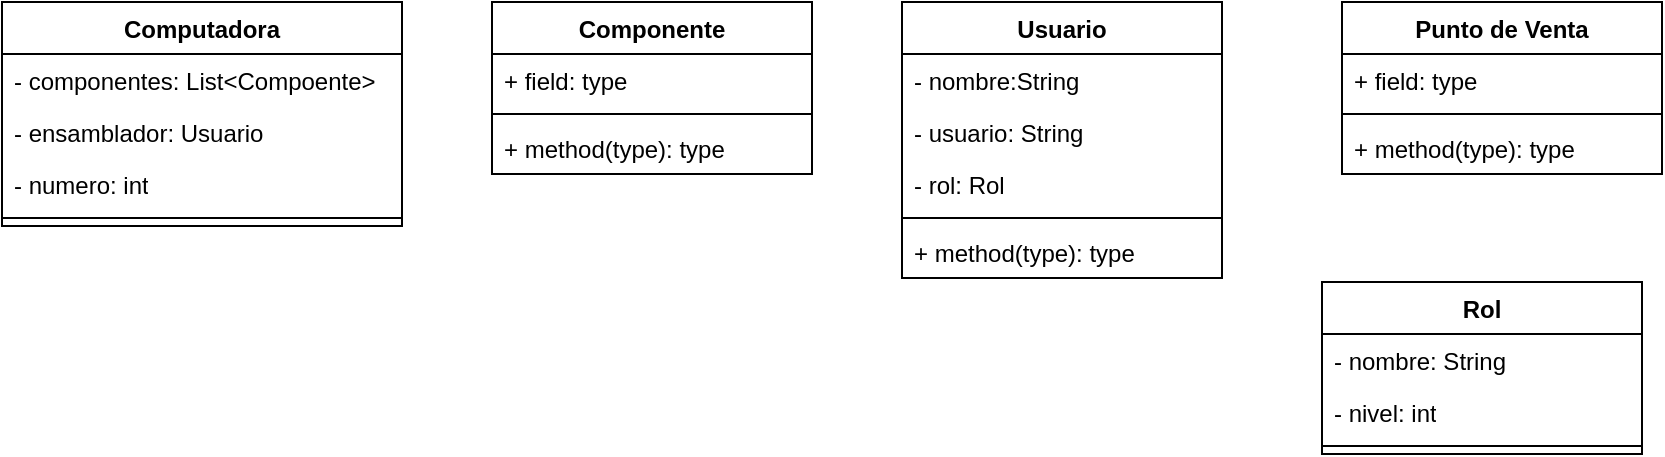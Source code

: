 <mxfile version="26.0.13" pages="2">
  <diagram name="Page-1" id="vQM1dMcMp_MvwlvVgjjf">
    <mxGraphModel dx="1039" dy="513" grid="1" gridSize="10" guides="1" tooltips="1" connect="1" arrows="1" fold="1" page="1" pageScale="1" pageWidth="850" pageHeight="1100" math="0" shadow="0">
      <root>
        <mxCell id="0" />
        <mxCell id="1" parent="0" />
        <mxCell id="OV8zz82Xh7h7qym-2DyT-1" value="Computadora" style="swimlane;fontStyle=1;align=center;verticalAlign=top;childLayout=stackLayout;horizontal=1;startSize=26;horizontalStack=0;resizeParent=1;resizeParentMax=0;resizeLast=0;collapsible=1;marginBottom=0;whiteSpace=wrap;html=1;" vertex="1" parent="1">
          <mxGeometry x="20" y="160" width="200" height="112" as="geometry" />
        </mxCell>
        <mxCell id="OV8zz82Xh7h7qym-2DyT-2" value="- componentes: List&amp;lt;Compoente&amp;gt;" style="text;strokeColor=none;fillColor=none;align=left;verticalAlign=top;spacingLeft=4;spacingRight=4;overflow=hidden;rotatable=0;points=[[0,0.5],[1,0.5]];portConstraint=eastwest;whiteSpace=wrap;html=1;" vertex="1" parent="OV8zz82Xh7h7qym-2DyT-1">
          <mxGeometry y="26" width="200" height="26" as="geometry" />
        </mxCell>
        <mxCell id="OV8zz82Xh7h7qym-2DyT-17" value="- ensamblador: Usuario" style="text;strokeColor=none;fillColor=none;align=left;verticalAlign=top;spacingLeft=4;spacingRight=4;overflow=hidden;rotatable=0;points=[[0,0.5],[1,0.5]];portConstraint=eastwest;whiteSpace=wrap;html=1;" vertex="1" parent="OV8zz82Xh7h7qym-2DyT-1">
          <mxGeometry y="52" width="200" height="26" as="geometry" />
        </mxCell>
        <mxCell id="OV8zz82Xh7h7qym-2DyT-24" value="- numero: int" style="text;strokeColor=none;fillColor=none;align=left;verticalAlign=top;spacingLeft=4;spacingRight=4;overflow=hidden;rotatable=0;points=[[0,0.5],[1,0.5]];portConstraint=eastwest;whiteSpace=wrap;html=1;" vertex="1" parent="OV8zz82Xh7h7qym-2DyT-1">
          <mxGeometry y="78" width="200" height="26" as="geometry" />
        </mxCell>
        <mxCell id="OV8zz82Xh7h7qym-2DyT-3" value="" style="line;strokeWidth=1;fillColor=none;align=left;verticalAlign=middle;spacingTop=-1;spacingLeft=3;spacingRight=3;rotatable=0;labelPosition=right;points=[];portConstraint=eastwest;strokeColor=inherit;" vertex="1" parent="OV8zz82Xh7h7qym-2DyT-1">
          <mxGeometry y="104" width="200" height="8" as="geometry" />
        </mxCell>
        <mxCell id="OV8zz82Xh7h7qym-2DyT-5" value="Componente" style="swimlane;fontStyle=1;align=center;verticalAlign=top;childLayout=stackLayout;horizontal=1;startSize=26;horizontalStack=0;resizeParent=1;resizeParentMax=0;resizeLast=0;collapsible=1;marginBottom=0;whiteSpace=wrap;html=1;" vertex="1" parent="1">
          <mxGeometry x="265" y="160" width="160" height="86" as="geometry" />
        </mxCell>
        <mxCell id="OV8zz82Xh7h7qym-2DyT-6" value="+ field: type" style="text;strokeColor=none;fillColor=none;align=left;verticalAlign=top;spacingLeft=4;spacingRight=4;overflow=hidden;rotatable=0;points=[[0,0.5],[1,0.5]];portConstraint=eastwest;whiteSpace=wrap;html=1;" vertex="1" parent="OV8zz82Xh7h7qym-2DyT-5">
          <mxGeometry y="26" width="160" height="26" as="geometry" />
        </mxCell>
        <mxCell id="OV8zz82Xh7h7qym-2DyT-7" value="" style="line;strokeWidth=1;fillColor=none;align=left;verticalAlign=middle;spacingTop=-1;spacingLeft=3;spacingRight=3;rotatable=0;labelPosition=right;points=[];portConstraint=eastwest;strokeColor=inherit;" vertex="1" parent="OV8zz82Xh7h7qym-2DyT-5">
          <mxGeometry y="52" width="160" height="8" as="geometry" />
        </mxCell>
        <mxCell id="OV8zz82Xh7h7qym-2DyT-8" value="+ method(type): type" style="text;strokeColor=none;fillColor=none;align=left;verticalAlign=top;spacingLeft=4;spacingRight=4;overflow=hidden;rotatable=0;points=[[0,0.5],[1,0.5]];portConstraint=eastwest;whiteSpace=wrap;html=1;" vertex="1" parent="OV8zz82Xh7h7qym-2DyT-5">
          <mxGeometry y="60" width="160" height="26" as="geometry" />
        </mxCell>
        <mxCell id="OV8zz82Xh7h7qym-2DyT-9" value="Usuario" style="swimlane;fontStyle=1;align=center;verticalAlign=top;childLayout=stackLayout;horizontal=1;startSize=26;horizontalStack=0;resizeParent=1;resizeParentMax=0;resizeLast=0;collapsible=1;marginBottom=0;whiteSpace=wrap;html=1;" vertex="1" parent="1">
          <mxGeometry x="470" y="160" width="160" height="138" as="geometry" />
        </mxCell>
        <mxCell id="OV8zz82Xh7h7qym-2DyT-10" value="- nombre:String" style="text;strokeColor=none;fillColor=none;align=left;verticalAlign=top;spacingLeft=4;spacingRight=4;overflow=hidden;rotatable=0;points=[[0,0.5],[1,0.5]];portConstraint=eastwest;whiteSpace=wrap;html=1;" vertex="1" parent="OV8zz82Xh7h7qym-2DyT-9">
          <mxGeometry y="26" width="160" height="26" as="geometry" />
        </mxCell>
        <mxCell id="OV8zz82Xh7h7qym-2DyT-18" value="- usuario: String" style="text;strokeColor=none;fillColor=none;align=left;verticalAlign=top;spacingLeft=4;spacingRight=4;overflow=hidden;rotatable=0;points=[[0,0.5],[1,0.5]];portConstraint=eastwest;whiteSpace=wrap;html=1;" vertex="1" parent="OV8zz82Xh7h7qym-2DyT-9">
          <mxGeometry y="52" width="160" height="26" as="geometry" />
        </mxCell>
        <mxCell id="OV8zz82Xh7h7qym-2DyT-19" value="- rol: Rol" style="text;strokeColor=none;fillColor=none;align=left;verticalAlign=top;spacingLeft=4;spacingRight=4;overflow=hidden;rotatable=0;points=[[0,0.5],[1,0.5]];portConstraint=eastwest;whiteSpace=wrap;html=1;" vertex="1" parent="OV8zz82Xh7h7qym-2DyT-9">
          <mxGeometry y="78" width="160" height="26" as="geometry" />
        </mxCell>
        <mxCell id="OV8zz82Xh7h7qym-2DyT-11" value="" style="line;strokeWidth=1;fillColor=none;align=left;verticalAlign=middle;spacingTop=-1;spacingLeft=3;spacingRight=3;rotatable=0;labelPosition=right;points=[];portConstraint=eastwest;strokeColor=inherit;" vertex="1" parent="OV8zz82Xh7h7qym-2DyT-9">
          <mxGeometry y="104" width="160" height="8" as="geometry" />
        </mxCell>
        <mxCell id="OV8zz82Xh7h7qym-2DyT-12" value="+ method(type): type" style="text;strokeColor=none;fillColor=none;align=left;verticalAlign=top;spacingLeft=4;spacingRight=4;overflow=hidden;rotatable=0;points=[[0,0.5],[1,0.5]];portConstraint=eastwest;whiteSpace=wrap;html=1;" vertex="1" parent="OV8zz82Xh7h7qym-2DyT-9">
          <mxGeometry y="112" width="160" height="26" as="geometry" />
        </mxCell>
        <mxCell id="OV8zz82Xh7h7qym-2DyT-13" value="Punto de Venta" style="swimlane;fontStyle=1;align=center;verticalAlign=top;childLayout=stackLayout;horizontal=1;startSize=26;horizontalStack=0;resizeParent=1;resizeParentMax=0;resizeLast=0;collapsible=1;marginBottom=0;whiteSpace=wrap;html=1;" vertex="1" parent="1">
          <mxGeometry x="690" y="160" width="160" height="86" as="geometry" />
        </mxCell>
        <mxCell id="OV8zz82Xh7h7qym-2DyT-14" value="+ field: type" style="text;strokeColor=none;fillColor=none;align=left;verticalAlign=top;spacingLeft=4;spacingRight=4;overflow=hidden;rotatable=0;points=[[0,0.5],[1,0.5]];portConstraint=eastwest;whiteSpace=wrap;html=1;" vertex="1" parent="OV8zz82Xh7h7qym-2DyT-13">
          <mxGeometry y="26" width="160" height="26" as="geometry" />
        </mxCell>
        <mxCell id="OV8zz82Xh7h7qym-2DyT-15" value="" style="line;strokeWidth=1;fillColor=none;align=left;verticalAlign=middle;spacingTop=-1;spacingLeft=3;spacingRight=3;rotatable=0;labelPosition=right;points=[];portConstraint=eastwest;strokeColor=inherit;" vertex="1" parent="OV8zz82Xh7h7qym-2DyT-13">
          <mxGeometry y="52" width="160" height="8" as="geometry" />
        </mxCell>
        <mxCell id="OV8zz82Xh7h7qym-2DyT-16" value="+ method(type): type" style="text;strokeColor=none;fillColor=none;align=left;verticalAlign=top;spacingLeft=4;spacingRight=4;overflow=hidden;rotatable=0;points=[[0,0.5],[1,0.5]];portConstraint=eastwest;whiteSpace=wrap;html=1;" vertex="1" parent="OV8zz82Xh7h7qym-2DyT-13">
          <mxGeometry y="60" width="160" height="26" as="geometry" />
        </mxCell>
        <mxCell id="OV8zz82Xh7h7qym-2DyT-20" value="Rol" style="swimlane;fontStyle=1;align=center;verticalAlign=top;childLayout=stackLayout;horizontal=1;startSize=26;horizontalStack=0;resizeParent=1;resizeParentMax=0;resizeLast=0;collapsible=1;marginBottom=0;whiteSpace=wrap;html=1;" vertex="1" parent="1">
          <mxGeometry x="680" y="300" width="160" height="86" as="geometry" />
        </mxCell>
        <mxCell id="OV8zz82Xh7h7qym-2DyT-21" value="- nombre: String" style="text;strokeColor=none;fillColor=none;align=left;verticalAlign=top;spacingLeft=4;spacingRight=4;overflow=hidden;rotatable=0;points=[[0,0.5],[1,0.5]];portConstraint=eastwest;whiteSpace=wrap;html=1;" vertex="1" parent="OV8zz82Xh7h7qym-2DyT-20">
          <mxGeometry y="26" width="160" height="26" as="geometry" />
        </mxCell>
        <mxCell id="OV8zz82Xh7h7qym-2DyT-23" value="- nivel: int" style="text;strokeColor=none;fillColor=none;align=left;verticalAlign=top;spacingLeft=4;spacingRight=4;overflow=hidden;rotatable=0;points=[[0,0.5],[1,0.5]];portConstraint=eastwest;whiteSpace=wrap;html=1;" vertex="1" parent="OV8zz82Xh7h7qym-2DyT-20">
          <mxGeometry y="52" width="160" height="26" as="geometry" />
        </mxCell>
        <mxCell id="OV8zz82Xh7h7qym-2DyT-22" value="" style="line;strokeWidth=1;fillColor=none;align=left;verticalAlign=middle;spacingTop=-1;spacingLeft=3;spacingRight=3;rotatable=0;labelPosition=right;points=[];portConstraint=eastwest;strokeColor=inherit;" vertex="1" parent="OV8zz82Xh7h7qym-2DyT-20">
          <mxGeometry y="78" width="160" height="8" as="geometry" />
        </mxCell>
      </root>
    </mxGraphModel>
  </diagram>
  <diagram id="b5aYoaLsboa2oMYpeHt_" name="Page-2">
    <mxGraphModel dx="2334" dy="779" grid="1" gridSize="10" guides="1" tooltips="1" connect="1" arrows="1" fold="1" page="1" pageScale="1" pageWidth="850" pageHeight="1100" math="0" shadow="0">
      <root>
        <mxCell id="0" />
        <mxCell id="1" parent="0" />
        <mxCell id="pqRXHCaq6eYbeY7qeOLE-47" style="edgeStyle=none;shape=connector;rounded=0;orthogonalLoop=1;jettySize=auto;html=1;strokeColor=default;align=center;verticalAlign=middle;fontFamily=Helvetica;fontSize=11;fontColor=default;labelBackgroundColor=default;startFill=0;endArrow=none;" edge="1" parent="1" source="jZJPmKeAmW9MTYBugnMh-2" target="pqRXHCaq6eYbeY7qeOLE-5">
          <mxGeometry relative="1" as="geometry" />
        </mxCell>
        <mxCell id="jZJPmKeAmW9MTYBugnMh-2" value="piezas" style="whiteSpace=wrap;html=1;align=center;" vertex="1" parent="1">
          <mxGeometry x="-220" y="160" width="100" height="40" as="geometry" />
        </mxCell>
        <mxCell id="PHtaCudt1GkWqmcpYVaI-1" value="usuarios" style="whiteSpace=wrap;html=1;align=center;" vertex="1" parent="1">
          <mxGeometry x="-30" y="445" width="100" height="40" as="geometry" />
        </mxCell>
        <mxCell id="pqRXHCaq6eYbeY7qeOLE-4" value="computadoras" style="whiteSpace=wrap;html=1;align=center;" vertex="1" parent="1">
          <mxGeometry x="690.21" y="490" width="100" height="40" as="geometry" />
        </mxCell>
        <mxCell id="pqRXHCaq6eYbeY7qeOLE-5" value="ensamble_piezas" style="shape=associativeEntity;whiteSpace=wrap;html=1;align=center;" vertex="1" parent="1">
          <mxGeometry x="209.59" y="150" width="140" height="60" as="geometry" />
        </mxCell>
        <mxCell id="pqRXHCaq6eYbeY7qeOLE-10" style="shape=connector;rounded=0;orthogonalLoop=1;jettySize=auto;html=1;strokeColor=default;align=center;verticalAlign=middle;fontFamily=Helvetica;fontSize=11;fontColor=default;labelBackgroundColor=default;startFill=0;endArrow=none;" edge="1" parent="1" source="pqRXHCaq6eYbeY7qeOLE-14" target="jZJPmKeAmW9MTYBugnMh-2">
          <mxGeometry relative="1" as="geometry">
            <mxPoint x="-272.55" y="216.749" as="sourcePoint" />
          </mxGeometry>
        </mxCell>
        <mxCell id="pqRXHCaq6eYbeY7qeOLE-14" value="nombre" style="ellipse;whiteSpace=wrap;html=1;align=center;fontStyle=4;fontFamily=Helvetica;fontSize=11;fontColor=default;labelBackgroundColor=default;" vertex="1" parent="1">
          <mxGeometry x="-320" y="230" width="100" height="40" as="geometry" />
        </mxCell>
        <mxCell id="pqRXHCaq6eYbeY7qeOLE-20" style="edgeStyle=none;shape=connector;rounded=0;orthogonalLoop=1;jettySize=auto;html=1;strokeColor=default;align=center;verticalAlign=middle;fontFamily=Helvetica;fontSize=11;fontColor=default;labelBackgroundColor=default;startFill=0;endArrow=none;" edge="1" parent="1" source="pqRXHCaq6eYbeY7qeOLE-16" target="jZJPmKeAmW9MTYBugnMh-2">
          <mxGeometry relative="1" as="geometry" />
        </mxCell>
        <mxCell id="pqRXHCaq6eYbeY7qeOLE-16" value="stock" style="ellipse;whiteSpace=wrap;html=1;align=center;fontFamily=Helvetica;fontSize=11;fontColor=default;labelBackgroundColor=default;" vertex="1" parent="1">
          <mxGeometry x="-100" y="230" width="100" height="40" as="geometry" />
        </mxCell>
        <mxCell id="pqRXHCaq6eYbeY7qeOLE-19" style="edgeStyle=none;shape=connector;rounded=0;orthogonalLoop=1;jettySize=auto;html=1;strokeColor=default;align=center;verticalAlign=middle;fontFamily=Helvetica;fontSize=11;fontColor=default;labelBackgroundColor=default;startFill=0;endArrow=none;" edge="1" parent="1" source="pqRXHCaq6eYbeY7qeOLE-17" target="jZJPmKeAmW9MTYBugnMh-2">
          <mxGeometry relative="1" as="geometry" />
        </mxCell>
        <mxCell id="pqRXHCaq6eYbeY7qeOLE-17" value="costo_unitario" style="ellipse;whiteSpace=wrap;html=1;align=center;fontFamily=Helvetica;fontSize=11;fontColor=default;labelBackgroundColor=default;" vertex="1" parent="1">
          <mxGeometry x="-220" y="250" width="100" height="40" as="geometry" />
        </mxCell>
        <mxCell id="pqRXHCaq6eYbeY7qeOLE-22" style="edgeStyle=none;shape=connector;rounded=0;orthogonalLoop=1;jettySize=auto;html=1;strokeColor=default;align=center;verticalAlign=middle;fontFamily=Helvetica;fontSize=11;fontColor=default;labelBackgroundColor=default;startFill=0;endArrow=none;" edge="1" parent="1" source="pqRXHCaq6eYbeY7qeOLE-21" target="pqRXHCaq6eYbeY7qeOLE-5">
          <mxGeometry relative="1" as="geometry">
            <mxPoint x="119.997" y="264.124" as="sourcePoint" />
          </mxGeometry>
        </mxCell>
        <mxCell id="pqRXHCaq6eYbeY7qeOLE-21" value="id" style="ellipse;whiteSpace=wrap;html=1;align=center;fontStyle=4;fontFamily=Helvetica;fontSize=11;fontColor=default;labelBackgroundColor=default;" vertex="1" parent="1">
          <mxGeometry x="70" y="200" width="100" height="40" as="geometry" />
        </mxCell>
        <mxCell id="pqRXHCaq6eYbeY7qeOLE-26" style="edgeStyle=none;shape=connector;rounded=0;orthogonalLoop=1;jettySize=auto;html=1;strokeColor=default;align=center;verticalAlign=middle;fontFamily=Helvetica;fontSize=11;fontColor=default;labelBackgroundColor=default;startFill=0;endArrow=none;" edge="1" parent="1" source="pqRXHCaq6eYbeY7qeOLE-23" target="pqRXHCaq6eYbeY7qeOLE-5">
          <mxGeometry relative="1" as="geometry" />
        </mxCell>
        <mxCell id="pqRXHCaq6eYbeY7qeOLE-23" value="nombre_pieza" style="ellipse;whiteSpace=wrap;html=1;align=center;fontFamily=Helvetica;fontSize=11;fontColor=default;labelBackgroundColor=default;" vertex="1" parent="1">
          <mxGeometry x="150" y="250" width="100" height="40" as="geometry" />
        </mxCell>
        <mxCell id="pqRXHCaq6eYbeY7qeOLE-27" style="edgeStyle=none;shape=connector;rounded=0;orthogonalLoop=1;jettySize=auto;html=1;strokeColor=default;align=center;verticalAlign=middle;fontFamily=Helvetica;fontSize=11;fontColor=default;labelBackgroundColor=default;startFill=0;endArrow=none;" edge="1" parent="1" source="pqRXHCaq6eYbeY7qeOLE-25" target="pqRXHCaq6eYbeY7qeOLE-5">
          <mxGeometry relative="1" as="geometry" />
        </mxCell>
        <mxCell id="pqRXHCaq6eYbeY7qeOLE-25" value="nombre_computadora" style="ellipse;whiteSpace=wrap;html=1;align=center;fontFamily=Helvetica;fontSize=11;fontColor=default;labelBackgroundColor=default;" vertex="1" parent="1">
          <mxGeometry x="270" y="250" width="120" height="40" as="geometry" />
        </mxCell>
        <mxCell id="pqRXHCaq6eYbeY7qeOLE-29" style="edgeStyle=none;shape=connector;rounded=0;orthogonalLoop=1;jettySize=auto;html=1;strokeColor=default;align=center;verticalAlign=middle;fontFamily=Helvetica;fontSize=11;fontColor=default;labelBackgroundColor=default;startFill=0;endArrow=none;" edge="1" parent="1" source="pqRXHCaq6eYbeY7qeOLE-28" target="pqRXHCaq6eYbeY7qeOLE-5">
          <mxGeometry relative="1" as="geometry" />
        </mxCell>
        <mxCell id="pqRXHCaq6eYbeY7qeOLE-28" value="cantidad" style="ellipse;whiteSpace=wrap;html=1;align=center;fontFamily=Helvetica;fontSize=11;fontColor=default;labelBackgroundColor=default;" vertex="1" parent="1">
          <mxGeometry x="380.0" y="210" width="100" height="40" as="geometry" />
        </mxCell>
        <mxCell id="pqRXHCaq6eYbeY7qeOLE-38" style="edgeStyle=none;shape=connector;rounded=0;orthogonalLoop=1;jettySize=auto;html=1;strokeColor=default;align=center;verticalAlign=middle;fontFamily=Helvetica;fontSize=11;fontColor=default;labelBackgroundColor=default;startFill=0;endArrow=none;" edge="1" parent="1" source="pqRXHCaq6eYbeY7qeOLE-37" target="pqRXHCaq6eYbeY7qeOLE-4">
          <mxGeometry relative="1" as="geometry" />
        </mxCell>
        <mxCell id="pqRXHCaq6eYbeY7qeOLE-37" value="cantidad" style="ellipse;whiteSpace=wrap;html=1;align=center;" vertex="1" parent="1">
          <mxGeometry x="820" y="560" width="100" height="40" as="geometry" />
        </mxCell>
        <mxCell id="pqRXHCaq6eYbeY7qeOLE-54" style="edgeStyle=none;shape=connector;rounded=0;orthogonalLoop=1;jettySize=auto;html=1;strokeColor=default;align=center;verticalAlign=middle;fontFamily=Helvetica;fontSize=11;fontColor=default;labelBackgroundColor=default;startFill=0;endArrow=none;" edge="1" parent="1" source="pqRXHCaq6eYbeY7qeOLE-49" target="pqRXHCaq6eYbeY7qeOLE-4">
          <mxGeometry relative="1" as="geometry" />
        </mxCell>
        <mxCell id="pqRXHCaq6eYbeY7qeOLE-49" value="precio_unitario" style="ellipse;whiteSpace=wrap;html=1;align=center;" vertex="1" parent="1">
          <mxGeometry x="690" y="610" width="100" height="40" as="geometry" />
        </mxCell>
        <mxCell id="pqRXHCaq6eYbeY7qeOLE-53" style="edgeStyle=none;shape=connector;rounded=0;orthogonalLoop=1;jettySize=auto;html=1;strokeColor=default;align=center;verticalAlign=middle;fontFamily=Helvetica;fontSize=11;fontColor=default;labelBackgroundColor=default;startFill=0;endArrow=none;" edge="1" parent="1" source="pqRXHCaq6eYbeY7qeOLE-52" target="pqRXHCaq6eYbeY7qeOLE-4">
          <mxGeometry relative="1" as="geometry" />
        </mxCell>
        <mxCell id="pqRXHCaq6eYbeY7qeOLE-52" value="nombre" style="ellipse;whiteSpace=wrap;html=1;align=center;fontStyle=4;fontFamily=Helvetica;fontSize=11;fontColor=default;labelBackgroundColor=default;" vertex="1" parent="1">
          <mxGeometry x="560" y="570" width="100" height="40" as="geometry" />
        </mxCell>
        <mxCell id="pqRXHCaq6eYbeY7qeOLE-65" style="edgeStyle=none;shape=connector;rounded=0;orthogonalLoop=1;jettySize=auto;html=1;strokeColor=default;align=center;verticalAlign=middle;fontFamily=Helvetica;fontSize=11;fontColor=default;labelBackgroundColor=default;startFill=0;endArrow=none;" edge="1" parent="1" source="pqRXHCaq6eYbeY7qeOLE-55" target="pqRXHCaq6eYbeY7qeOLE-4">
          <mxGeometry relative="1" as="geometry" />
        </mxCell>
        <mxCell id="pqRXHCaq6eYbeY7qeOLE-55" value="ensamble_computadoras" style="shape=associativeEntity;whiteSpace=wrap;html=1;align=center;" vertex="1" parent="1">
          <mxGeometry x="650" y="150" width="180.41" height="60" as="geometry" />
        </mxCell>
        <mxCell id="pqRXHCaq6eYbeY7qeOLE-56" style="edgeStyle=none;shape=connector;rounded=0;orthogonalLoop=1;jettySize=auto;html=1;strokeColor=default;align=center;verticalAlign=middle;fontFamily=Helvetica;fontSize=11;fontColor=default;labelBackgroundColor=default;startFill=0;endArrow=none;" edge="1" parent="1" source="pqRXHCaq6eYbeY7qeOLE-57" target="pqRXHCaq6eYbeY7qeOLE-55">
          <mxGeometry relative="1" as="geometry">
            <mxPoint x="579.997" y="264.124" as="sourcePoint" />
          </mxGeometry>
        </mxCell>
        <mxCell id="pqRXHCaq6eYbeY7qeOLE-57" value="id" style="ellipse;whiteSpace=wrap;html=1;align=center;fontStyle=4;fontFamily=Helvetica;fontSize=11;fontColor=default;labelBackgroundColor=default;" vertex="1" parent="1">
          <mxGeometry x="530" y="200" width="100" height="40" as="geometry" />
        </mxCell>
        <mxCell id="pqRXHCaq6eYbeY7qeOLE-58" style="edgeStyle=none;shape=connector;rounded=0;orthogonalLoop=1;jettySize=auto;html=1;strokeColor=default;align=center;verticalAlign=middle;fontFamily=Helvetica;fontSize=11;fontColor=default;labelBackgroundColor=default;startFill=0;endArrow=none;" edge="1" parent="1" source="pqRXHCaq6eYbeY7qeOLE-59" target="pqRXHCaq6eYbeY7qeOLE-55">
          <mxGeometry relative="1" as="geometry" />
        </mxCell>
        <mxCell id="pqRXHCaq6eYbeY7qeOLE-59" value="computadora" style="ellipse;whiteSpace=wrap;html=1;align=center;fontFamily=Helvetica;fontSize=11;fontColor=default;labelBackgroundColor=default;" vertex="1" parent="1">
          <mxGeometry x="590.21" y="260" width="100" height="40" as="geometry" />
        </mxCell>
        <mxCell id="pqRXHCaq6eYbeY7qeOLE-60" style="edgeStyle=none;shape=connector;rounded=0;orthogonalLoop=1;jettySize=auto;html=1;strokeColor=default;align=center;verticalAlign=middle;fontFamily=Helvetica;fontSize=11;fontColor=default;labelBackgroundColor=default;startFill=0;endArrow=none;" edge="1" parent="1" source="pqRXHCaq6eYbeY7qeOLE-61" target="pqRXHCaq6eYbeY7qeOLE-55">
          <mxGeometry relative="1" as="geometry" />
        </mxCell>
        <mxCell id="pqRXHCaq6eYbeY7qeOLE-61" value="usuario" style="ellipse;whiteSpace=wrap;html=1;align=center;fontFamily=Helvetica;fontSize=11;fontColor=default;labelBackgroundColor=default;" vertex="1" parent="1">
          <mxGeometry x="850" y="220" width="120" height="40" as="geometry" />
        </mxCell>
        <mxCell id="pqRXHCaq6eYbeY7qeOLE-62" style="edgeStyle=none;shape=connector;rounded=0;orthogonalLoop=1;jettySize=auto;html=1;strokeColor=default;align=center;verticalAlign=middle;fontFamily=Helvetica;fontSize=11;fontColor=default;labelBackgroundColor=default;startFill=0;endArrow=none;" edge="1" parent="1" source="pqRXHCaq6eYbeY7qeOLE-63" target="pqRXHCaq6eYbeY7qeOLE-55">
          <mxGeometry relative="1" as="geometry" />
        </mxCell>
        <mxCell id="pqRXHCaq6eYbeY7qeOLE-63" value="fecha" style="ellipse;whiteSpace=wrap;html=1;align=center;fontFamily=Helvetica;fontSize=11;fontColor=default;labelBackgroundColor=default;" vertex="1" parent="1">
          <mxGeometry x="890" y="160" width="100" height="40" as="geometry" />
        </mxCell>
        <mxCell id="pqRXHCaq6eYbeY7qeOLE-64" style="edgeStyle=none;shape=connector;rounded=0;orthogonalLoop=1;jettySize=auto;html=1;strokeColor=default;align=center;verticalAlign=middle;fontFamily=Helvetica;fontSize=11;fontColor=default;labelBackgroundColor=default;startFill=0;endArrow=none;" edge="1" parent="1" source="pqRXHCaq6eYbeY7qeOLE-5" target="pqRXHCaq6eYbeY7qeOLE-55">
          <mxGeometry relative="1" as="geometry">
            <mxPoint x="360" y="179.58" as="sourcePoint" />
            <mxPoint x="690" y="179.58" as="targetPoint" />
          </mxGeometry>
        </mxCell>
        <mxCell id="pqRXHCaq6eYbeY7qeOLE-66" value="&lt;div&gt;Aqui se puede agregar un método de validación de computadoras&lt;/div&gt;&lt;div&gt;que verifique que las computadoras poseen todas las piezas&lt;/div&gt;" style="text;html=1;align=center;verticalAlign=middle;resizable=0;points=[];autosize=1;strokeColor=none;fillColor=none;fontFamily=Helvetica;fontSize=11;fontColor=default;labelBackgroundColor=default;" vertex="1" parent="1">
          <mxGeometry x="570" y="360" width="350" height="40" as="geometry" />
        </mxCell>
        <mxCell id="pqRXHCaq6eYbeY7qeOLE-68" style="edgeStyle=none;shape=connector;rounded=0;orthogonalLoop=1;jettySize=auto;html=1;strokeColor=default;align=center;verticalAlign=middle;fontFamily=Helvetica;fontSize=11;fontColor=default;labelBackgroundColor=default;startFill=0;endArrow=none;" edge="1" parent="1" source="pqRXHCaq6eYbeY7qeOLE-67" target="pqRXHCaq6eYbeY7qeOLE-74">
          <mxGeometry relative="1" as="geometry">
            <mxPoint x="330" y="540" as="targetPoint" />
          </mxGeometry>
        </mxCell>
        <mxCell id="pqRXHCaq6eYbeY7qeOLE-67" value="id" style="ellipse;whiteSpace=wrap;html=1;align=center;fontStyle=4;fontFamily=Helvetica;fontSize=11;fontColor=default;labelBackgroundColor=default;" vertex="1" parent="1">
          <mxGeometry x="190.0" y="560" width="100" height="40" as="geometry" />
        </mxCell>
        <mxCell id="pqRXHCaq6eYbeY7qeOLE-73" style="edgeStyle=none;shape=connector;rounded=0;orthogonalLoop=1;jettySize=auto;html=1;strokeColor=default;align=center;verticalAlign=middle;fontFamily=Helvetica;fontSize=11;fontColor=default;labelBackgroundColor=default;startFill=0;endArrow=none;" edge="1" parent="1" source="pqRXHCaq6eYbeY7qeOLE-69" target="pqRXHCaq6eYbeY7qeOLE-74">
          <mxGeometry relative="1" as="geometry">
            <mxPoint x="393.182" y="540" as="targetPoint" />
          </mxGeometry>
        </mxCell>
        <mxCell id="pqRXHCaq6eYbeY7qeOLE-69" value="fecha" style="ellipse;whiteSpace=wrap;html=1;align=center;" vertex="1" parent="1">
          <mxGeometry x="450" y="540" width="100" height="40" as="geometry" />
        </mxCell>
        <mxCell id="pqRXHCaq6eYbeY7qeOLE-72" style="edgeStyle=none;shape=connector;rounded=0;orthogonalLoop=1;jettySize=auto;html=1;strokeColor=default;align=center;verticalAlign=middle;fontFamily=Helvetica;fontSize=11;fontColor=default;labelBackgroundColor=default;startFill=0;endArrow=none;" edge="1" parent="1" source="pqRXHCaq6eYbeY7qeOLE-71" target="pqRXHCaq6eYbeY7qeOLE-74">
          <mxGeometry relative="1" as="geometry">
            <mxPoint x="369" y="540" as="targetPoint" />
          </mxGeometry>
        </mxCell>
        <mxCell id="pqRXHCaq6eYbeY7qeOLE-71" value="nombre_computadora" style="ellipse;whiteSpace=wrap;html=1;align=center;" vertex="1" parent="1">
          <mxGeometry x="390" y="600" width="150" height="40" as="geometry" />
        </mxCell>
        <mxCell id="pqRXHCaq6eYbeY7qeOLE-85" style="edgeStyle=none;shape=connector;rounded=0;orthogonalLoop=1;jettySize=auto;html=1;strokeColor=default;align=center;verticalAlign=middle;fontFamily=Helvetica;fontSize=11;fontColor=default;labelBackgroundColor=default;startFill=0;endArrow=none;" edge="1" parent="1" source="pqRXHCaq6eYbeY7qeOLE-74" target="pqRXHCaq6eYbeY7qeOLE-4">
          <mxGeometry relative="1" as="geometry" />
        </mxCell>
        <mxCell id="pqRXHCaq6eYbeY7qeOLE-86" style="edgeStyle=none;shape=connector;rounded=0;orthogonalLoop=1;jettySize=auto;html=1;strokeColor=default;align=center;verticalAlign=middle;fontFamily=Helvetica;fontSize=11;fontColor=default;labelBackgroundColor=default;startFill=0;endArrow=none;" edge="1" parent="1" source="pqRXHCaq6eYbeY7qeOLE-74" target="pqRXHCaq6eYbeY7qeOLE-84">
          <mxGeometry relative="1" as="geometry" />
        </mxCell>
        <mxCell id="pqRXHCaq6eYbeY7qeOLE-74" value="ventas" style="shape=associativeEntity;whiteSpace=wrap;html=1;align=center;fontFamily=Helvetica;fontSize=11;fontColor=default;labelBackgroundColor=default;" vertex="1" parent="1">
          <mxGeometry x="310" y="480" width="140" height="60" as="geometry" />
        </mxCell>
        <mxCell id="pqRXHCaq6eYbeY7qeOLE-77" style="edgeStyle=none;shape=connector;rounded=0;orthogonalLoop=1;jettySize=auto;html=1;strokeColor=default;align=center;verticalAlign=middle;fontFamily=Helvetica;fontSize=11;fontColor=default;labelBackgroundColor=default;startFill=0;endArrow=none;" edge="1" parent="1" source="pqRXHCaq6eYbeY7qeOLE-76" target="pqRXHCaq6eYbeY7qeOLE-55">
          <mxGeometry relative="1" as="geometry" />
        </mxCell>
        <mxCell id="pqRXHCaq6eYbeY7qeOLE-76" value="costo" style="ellipse;whiteSpace=wrap;html=1;align=center;fontFamily=Helvetica;fontSize=11;fontColor=default;labelBackgroundColor=default;" vertex="1" parent="1">
          <mxGeometry x="760" y="260" width="100" height="40" as="geometry" />
        </mxCell>
        <mxCell id="pqRXHCaq6eYbeY7qeOLE-80" style="edgeStyle=none;shape=connector;rounded=0;orthogonalLoop=1;jettySize=auto;html=1;strokeColor=default;align=center;verticalAlign=middle;fontFamily=Helvetica;fontSize=11;fontColor=default;labelBackgroundColor=default;startFill=0;endArrow=none;" edge="1" source="pqRXHCaq6eYbeY7qeOLE-81" target="pqRXHCaq6eYbeY7qeOLE-84" parent="1">
          <mxGeometry relative="1" as="geometry">
            <mxPoint x="393.182" y="770" as="targetPoint" />
          </mxGeometry>
        </mxCell>
        <mxCell id="pqRXHCaq6eYbeY7qeOLE-81" value="fecha" style="ellipse;whiteSpace=wrap;html=1;align=center;" vertex="1" parent="1">
          <mxGeometry x="300" y="820" width="100" height="40" as="geometry" />
        </mxCell>
        <mxCell id="pqRXHCaq6eYbeY7qeOLE-84" value="devoluciones" style="shape=associativeEntity;whiteSpace=wrap;html=1;align=center;fontFamily=Helvetica;fontSize=11;fontColor=default;labelBackgroundColor=default;" vertex="1" parent="1">
          <mxGeometry x="310" y="710" width="140" height="60" as="geometry" />
        </mxCell>
        <mxCell id="pqRXHCaq6eYbeY7qeOLE-88" style="edgeStyle=none;shape=connector;rounded=0;orthogonalLoop=1;jettySize=auto;html=1;strokeColor=default;align=center;verticalAlign=middle;fontFamily=Helvetica;fontSize=11;fontColor=default;labelBackgroundColor=default;startFill=0;endArrow=none;" edge="1" parent="1" source="pqRXHCaq6eYbeY7qeOLE-87" target="pqRXHCaq6eYbeY7qeOLE-84">
          <mxGeometry relative="1" as="geometry" />
        </mxCell>
        <mxCell id="pqRXHCaq6eYbeY7qeOLE-87" value="id_venta" style="ellipse;whiteSpace=wrap;html=1;align=center;fontStyle=4;fontFamily=Helvetica;fontSize=11;fontColor=default;labelBackgroundColor=default;" vertex="1" parent="1">
          <mxGeometry x="190.0" y="790" width="100" height="40" as="geometry" />
        </mxCell>
        <mxCell id="pqRXHCaq6eYbeY7qeOLE-90" style="edgeStyle=none;shape=connector;rounded=0;orthogonalLoop=1;jettySize=auto;html=1;strokeColor=default;align=center;verticalAlign=middle;fontFamily=Helvetica;fontSize=11;fontColor=default;labelBackgroundColor=default;startFill=0;endArrow=none;" edge="1" parent="1" source="pqRXHCaq6eYbeY7qeOLE-89" target="pqRXHCaq6eYbeY7qeOLE-84">
          <mxGeometry relative="1" as="geometry" />
        </mxCell>
        <mxCell id="pqRXHCaq6eYbeY7qeOLE-89" value="total_perdido" style="ellipse;whiteSpace=wrap;html=1;align=center;" vertex="1" parent="1">
          <mxGeometry x="440" y="810" width="100" height="40" as="geometry" />
        </mxCell>
        <mxCell id="pqRXHCaq6eYbeY7qeOLE-92" style="edgeStyle=none;shape=connector;rounded=0;orthogonalLoop=1;jettySize=auto;html=1;strokeColor=default;align=center;verticalAlign=middle;fontFamily=Helvetica;fontSize=11;fontColor=default;labelBackgroundColor=default;startFill=0;endArrow=none;" edge="1" parent="1" source="pqRXHCaq6eYbeY7qeOLE-95" target="PHtaCudt1GkWqmcpYVaI-1">
          <mxGeometry relative="1" as="geometry">
            <mxPoint x="11.998" y="535.016" as="sourcePoint" />
          </mxGeometry>
        </mxCell>
        <mxCell id="pqRXHCaq6eYbeY7qeOLE-94" style="edgeStyle=none;shape=connector;rounded=0;orthogonalLoop=1;jettySize=auto;html=1;strokeColor=default;align=center;verticalAlign=middle;fontFamily=Helvetica;fontSize=11;fontColor=default;labelBackgroundColor=default;startFill=0;endArrow=none;" edge="1" parent="1" source="pqRXHCaq6eYbeY7qeOLE-93" target="PHtaCudt1GkWqmcpYVaI-1">
          <mxGeometry relative="1" as="geometry" />
        </mxCell>
        <mxCell id="pqRXHCaq6eYbeY7qeOLE-93" value="usuario" style="ellipse;whiteSpace=wrap;html=1;align=center;fontStyle=4;fontFamily=Helvetica;fontSize=11;fontColor=default;labelBackgroundColor=default;" vertex="1" parent="1">
          <mxGeometry x="-150" y="515" width="100" height="40" as="geometry" />
        </mxCell>
        <mxCell id="pqRXHCaq6eYbeY7qeOLE-95" value="nombre" style="ellipse;whiteSpace=wrap;html=1;align=center;fontFamily=Helvetica;fontSize=11;fontColor=default;labelBackgroundColor=default;" vertex="1" parent="1">
          <mxGeometry x="-30" y="530" width="100" height="40" as="geometry" />
        </mxCell>
        <mxCell id="pqRXHCaq6eYbeY7qeOLE-107" value="roles" style="whiteSpace=wrap;html=1;align=center;" vertex="1" parent="1">
          <mxGeometry x="-330" y="440" width="100" height="40" as="geometry" />
        </mxCell>
        <mxCell id="pqRXHCaq6eYbeY7qeOLE-108" style="edgeStyle=none;shape=connector;rounded=0;orthogonalLoop=1;jettySize=auto;html=1;strokeColor=default;align=center;verticalAlign=middle;fontFamily=Helvetica;fontSize=11;fontColor=default;labelBackgroundColor=default;startFill=0;endArrow=none;" edge="1" parent="1" source="pqRXHCaq6eYbeY7qeOLE-111" target="pqRXHCaq6eYbeY7qeOLE-107">
          <mxGeometry relative="1" as="geometry">
            <mxPoint x="-218.002" y="530.016" as="sourcePoint" />
          </mxGeometry>
        </mxCell>
        <mxCell id="pqRXHCaq6eYbeY7qeOLE-109" style="edgeStyle=none;shape=connector;rounded=0;orthogonalLoop=1;jettySize=auto;html=1;strokeColor=default;align=center;verticalAlign=middle;fontFamily=Helvetica;fontSize=11;fontColor=default;labelBackgroundColor=default;startFill=0;endArrow=none;" edge="1" parent="1" source="pqRXHCaq6eYbeY7qeOLE-110" target="pqRXHCaq6eYbeY7qeOLE-107">
          <mxGeometry relative="1" as="geometry" />
        </mxCell>
        <mxCell id="pqRXHCaq6eYbeY7qeOLE-110" value="id" style="ellipse;whiteSpace=wrap;html=1;align=center;fontStyle=4;fontFamily=Helvetica;fontSize=11;fontColor=default;labelBackgroundColor=default;" vertex="1" parent="1">
          <mxGeometry x="-420" y="510" width="100" height="40" as="geometry" />
        </mxCell>
        <mxCell id="pqRXHCaq6eYbeY7qeOLE-111" value="nombre" style="ellipse;whiteSpace=wrap;html=1;align=center;fontFamily=Helvetica;fontSize=11;fontColor=default;labelBackgroundColor=default;" vertex="1" parent="1">
          <mxGeometry x="-280" y="510" width="100" height="40" as="geometry" />
        </mxCell>
        <mxCell id="pqRXHCaq6eYbeY7qeOLE-113" style="edgeStyle=none;shape=connector;rounded=0;orthogonalLoop=1;jettySize=auto;html=1;strokeColor=default;align=center;verticalAlign=middle;fontFamily=Helvetica;fontSize=11;fontColor=default;labelBackgroundColor=default;startFill=0;endArrow=none;" edge="1" parent="1" source="pqRXHCaq6eYbeY7qeOLE-112" target="PHtaCudt1GkWqmcpYVaI-1">
          <mxGeometry relative="1" as="geometry" />
        </mxCell>
        <mxCell id="pqRXHCaq6eYbeY7qeOLE-112" value="password" style="ellipse;whiteSpace=wrap;html=1;align=center;fontFamily=Helvetica;fontSize=11;fontColor=default;labelBackgroundColor=default;" vertex="1" parent="1">
          <mxGeometry x="80" y="510" width="100" height="40" as="geometry" />
        </mxCell>
        <mxCell id="pqRXHCaq6eYbeY7qeOLE-114" value="clientes" style="whiteSpace=wrap;html=1;align=center;" vertex="1" parent="1">
          <mxGeometry x="-70" y="677.5" width="100" height="40" as="geometry" />
        </mxCell>
        <mxCell id="pqRXHCaq6eYbeY7qeOLE-115" style="edgeStyle=none;shape=connector;rounded=0;orthogonalLoop=1;jettySize=auto;html=1;strokeColor=default;align=center;verticalAlign=middle;fontFamily=Helvetica;fontSize=11;fontColor=default;labelBackgroundColor=default;startFill=0;endArrow=none;" edge="1" source="pqRXHCaq6eYbeY7qeOLE-118" target="pqRXHCaq6eYbeY7qeOLE-114" parent="1">
          <mxGeometry relative="1" as="geometry">
            <mxPoint x="-28.002" y="767.516" as="sourcePoint" />
          </mxGeometry>
        </mxCell>
        <mxCell id="pqRXHCaq6eYbeY7qeOLE-116" style="edgeStyle=none;shape=connector;rounded=0;orthogonalLoop=1;jettySize=auto;html=1;strokeColor=default;align=center;verticalAlign=middle;fontFamily=Helvetica;fontSize=11;fontColor=default;labelBackgroundColor=default;startFill=0;endArrow=none;" edge="1" source="pqRXHCaq6eYbeY7qeOLE-117" target="pqRXHCaq6eYbeY7qeOLE-114" parent="1">
          <mxGeometry relative="1" as="geometry" />
        </mxCell>
        <mxCell id="pqRXHCaq6eYbeY7qeOLE-117" value="nit" style="ellipse;whiteSpace=wrap;html=1;align=center;fontStyle=4;fontFamily=Helvetica;fontSize=11;fontColor=default;labelBackgroundColor=default;" vertex="1" parent="1">
          <mxGeometry x="-190" y="747.5" width="100" height="40" as="geometry" />
        </mxCell>
        <mxCell id="pqRXHCaq6eYbeY7qeOLE-118" value="nombre" style="ellipse;whiteSpace=wrap;html=1;align=center;fontFamily=Helvetica;fontSize=11;fontColor=default;labelBackgroundColor=default;" vertex="1" parent="1">
          <mxGeometry x="-70" y="762.5" width="100" height="40" as="geometry" />
        </mxCell>
        <mxCell id="pqRXHCaq6eYbeY7qeOLE-119" style="edgeStyle=none;shape=connector;rounded=0;orthogonalLoop=1;jettySize=auto;html=1;strokeColor=default;align=center;verticalAlign=middle;fontFamily=Helvetica;fontSize=11;fontColor=default;labelBackgroundColor=default;startFill=0;endArrow=none;" edge="1" source="pqRXHCaq6eYbeY7qeOLE-120" target="pqRXHCaq6eYbeY7qeOLE-114" parent="1">
          <mxGeometry relative="1" as="geometry" />
        </mxCell>
        <mxCell id="pqRXHCaq6eYbeY7qeOLE-120" value="direccion" style="ellipse;whiteSpace=wrap;html=1;align=center;fontFamily=Helvetica;fontSize=11;fontColor=default;labelBackgroundColor=default;" vertex="1" parent="1">
          <mxGeometry x="40" y="742.5" width="100" height="40" as="geometry" />
        </mxCell>
        <mxCell id="pqRXHCaq6eYbeY7qeOLE-122" style="edgeStyle=none;shape=connector;rounded=0;orthogonalLoop=1;jettySize=auto;html=1;strokeColor=default;align=center;verticalAlign=middle;fontFamily=Helvetica;fontSize=11;fontColor=default;labelBackgroundColor=default;startFill=0;endArrow=none;" edge="1" parent="1" source="pqRXHCaq6eYbeY7qeOLE-121" target="pqRXHCaq6eYbeY7qeOLE-74">
          <mxGeometry relative="1" as="geometry" />
        </mxCell>
        <mxCell id="pqRXHCaq6eYbeY7qeOLE-121" value="nit" style="ellipse;whiteSpace=wrap;html=1;align=center;" vertex="1" parent="1">
          <mxGeometry x="270" y="600" width="100" height="40" as="geometry" />
        </mxCell>
      </root>
    </mxGraphModel>
  </diagram>
</mxfile>
